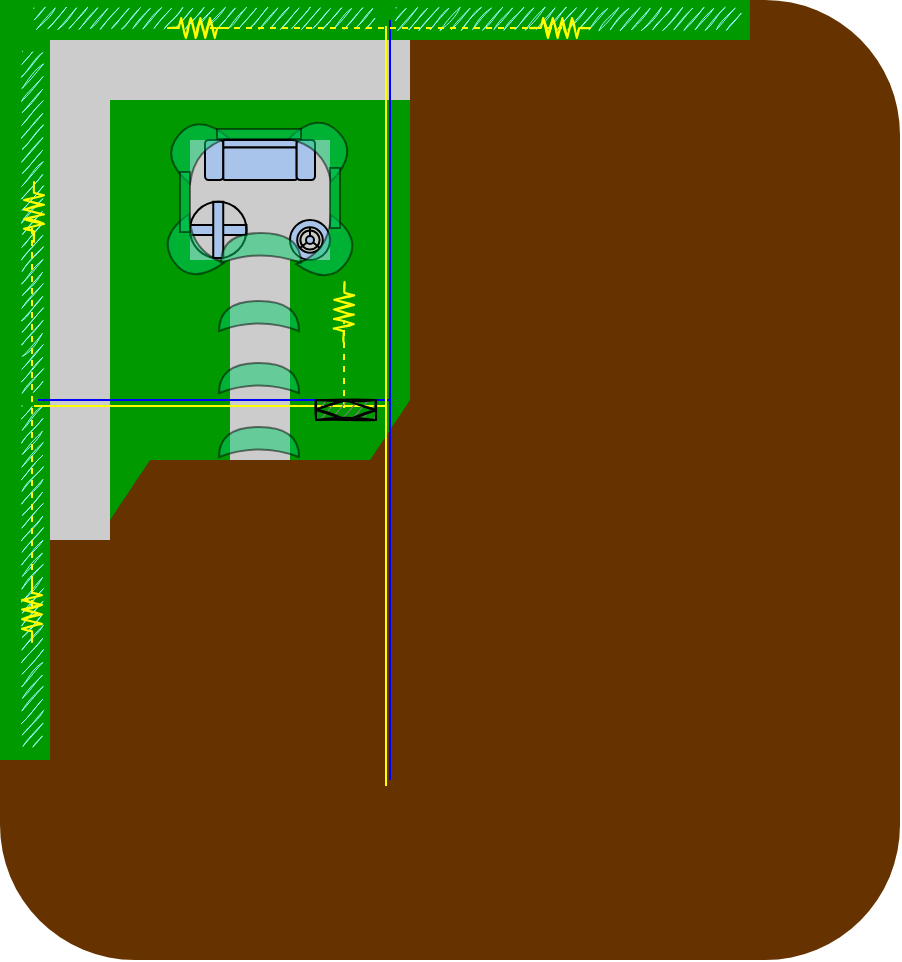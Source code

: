 <mxfile version="17.4.6" type="github">
  <diagram id="zF0i2NfZyt6POZ8Hoylk" name="Page-1">
    <mxGraphModel dx="467" dy="258" grid="1" gridSize="10" guides="0" tooltips="1" connect="1" arrows="1" fold="1" page="1" pageScale="1" pageWidth="850" pageHeight="1100" math="0" shadow="0">
      <root>
        <mxCell id="0" />
        <mxCell id="_R6vVu1srhFoFrEtBV-Y-69" value="Untitled Layer" style="locked=1;" parent="0" />
        <mxCell id="_R6vVu1srhFoFrEtBV-Y-75" value="" style="rounded=1;whiteSpace=wrap;html=1;shadow=0;glass=0;sketch=0;strokeColor=none;fillColor=#663300;" vertex="1" parent="_R6vVu1srhFoFrEtBV-Y-69">
          <mxGeometry x="145" y="140" width="450" height="480" as="geometry" />
        </mxCell>
        <mxCell id="1" value="GardenArea" style="locked=1;" parent="0" />
        <mxCell id="_R6vVu1srhFoFrEtBV-Y-28" value="" style="group" vertex="1" connectable="0" parent="1">
          <mxGeometry x="145" y="140" width="375" height="380" as="geometry" />
        </mxCell>
        <mxCell id="_R6vVu1srhFoFrEtBV-Y-8" value="" style="rounded=0;whiteSpace=wrap;html=1;fillColor=#009900;strokeColor=none;" vertex="1" parent="_R6vVu1srhFoFrEtBV-Y-28">
          <mxGeometry x="55" y="50" width="150" height="20" as="geometry" />
        </mxCell>
        <mxCell id="_R6vVu1srhFoFrEtBV-Y-9" value="" style="rounded=0;whiteSpace=wrap;html=1;fillColor=#009900;strokeColor=none;" vertex="1" parent="_R6vVu1srhFoFrEtBV-Y-28">
          <mxGeometry x="165" y="70" width="40" height="60" as="geometry" />
        </mxCell>
        <mxCell id="_R6vVu1srhFoFrEtBV-Y-10" value="" style="rounded=0;whiteSpace=wrap;html=1;fillColor=#009900;strokeColor=none;" vertex="1" parent="_R6vVu1srhFoFrEtBV-Y-28">
          <mxGeometry x="55" y="70" width="40" height="60" as="geometry" />
        </mxCell>
        <mxCell id="_R6vVu1srhFoFrEtBV-Y-11" value="" style="rounded=0;whiteSpace=wrap;html=1;fillColor=#009900;strokeColor=none;" vertex="1" parent="_R6vVu1srhFoFrEtBV-Y-28">
          <mxGeometry x="55" y="130" width="60" height="70" as="geometry" />
        </mxCell>
        <mxCell id="_R6vVu1srhFoFrEtBV-Y-12" value="" style="rounded=0;whiteSpace=wrap;html=1;fillColor=#009900;strokeColor=none;" vertex="1" parent="_R6vVu1srhFoFrEtBV-Y-28">
          <mxGeometry x="145" y="130" width="60" height="70" as="geometry" />
        </mxCell>
        <mxCell id="_R6vVu1srhFoFrEtBV-Y-13" value="" style="rounded=0;whiteSpace=wrap;html=1;fillColor=#009900;strokeColor=none;" vertex="1" parent="_R6vVu1srhFoFrEtBV-Y-28">
          <mxGeometry x="55" y="200" width="60" height="30" as="geometry" />
        </mxCell>
        <mxCell id="_R6vVu1srhFoFrEtBV-Y-15" value="" style="rounded=0;whiteSpace=wrap;html=1;fillColor=#009900;strokeColor=none;" vertex="1" parent="_R6vVu1srhFoFrEtBV-Y-28">
          <mxGeometry x="145" y="200" width="40" height="30" as="geometry" />
        </mxCell>
        <mxCell id="_R6vVu1srhFoFrEtBV-Y-17" value="" style="rhombus;whiteSpace=wrap;html=1;fillColor=#009900;strokeColor=none;" vertex="1" parent="_R6vVu1srhFoFrEtBV-Y-28">
          <mxGeometry x="165" y="170" width="40" height="60" as="geometry" />
        </mxCell>
        <mxCell id="_R6vVu1srhFoFrEtBV-Y-20" value="" style="rhombus;whiteSpace=wrap;html=1;fillColor=#009900;strokeColor=none;" vertex="1" parent="_R6vVu1srhFoFrEtBV-Y-28">
          <mxGeometry x="35" y="200" width="40" height="60" as="geometry" />
        </mxCell>
        <mxCell id="_R6vVu1srhFoFrEtBV-Y-21" value="" style="rounded=0;whiteSpace=wrap;html=1;fillColor=#CCCCCC;strokeColor=none;" vertex="1" parent="_R6vVu1srhFoFrEtBV-Y-28">
          <mxGeometry x="25" y="20" width="30" height="250" as="geometry" />
        </mxCell>
        <mxCell id="_R6vVu1srhFoFrEtBV-Y-23" value="" style="rounded=0;whiteSpace=wrap;html=1;fillColor=#CCCCCC;strokeColor=none;" vertex="1" parent="_R6vVu1srhFoFrEtBV-Y-28">
          <mxGeometry x="95" y="70" width="70" height="60" as="geometry" />
        </mxCell>
        <mxCell id="_R6vVu1srhFoFrEtBV-Y-24" value="" style="rounded=0;whiteSpace=wrap;html=1;fillColor=#CCCCCC;strokeColor=none;" vertex="1" parent="_R6vVu1srhFoFrEtBV-Y-28">
          <mxGeometry x="115" y="130" width="30" height="100" as="geometry" />
        </mxCell>
        <mxCell id="_R6vVu1srhFoFrEtBV-Y-25" value="" style="rounded=0;whiteSpace=wrap;html=1;fillColor=#CCCCCC;strokeColor=none;" vertex="1" parent="_R6vVu1srhFoFrEtBV-Y-28">
          <mxGeometry x="25" y="20" width="180" height="30" as="geometry" />
        </mxCell>
        <mxCell id="_R6vVu1srhFoFrEtBV-Y-26" value="" style="rounded=0;whiteSpace=wrap;html=1;fillColor=#009900;strokeColor=none;" vertex="1" parent="_R6vVu1srhFoFrEtBV-Y-28">
          <mxGeometry width="25" height="380" as="geometry" />
        </mxCell>
        <mxCell id="_R6vVu1srhFoFrEtBV-Y-27" value="" style="rounded=0;whiteSpace=wrap;html=1;fillColor=#009900;strokeColor=none;" vertex="1" parent="_R6vVu1srhFoFrEtBV-Y-28">
          <mxGeometry x="25" width="350" height="20" as="geometry" />
        </mxCell>
        <mxCell id="_R6vVu1srhFoFrEtBV-Y-30" value="" style="verticalLabelPosition=bottom;html=1;verticalAlign=top;align=center;shape=mxgraph.floorplan.sofa;fillColor=#A9C4EB;" vertex="1" parent="_R6vVu1srhFoFrEtBV-Y-28">
          <mxGeometry x="102.5" y="70" width="55" height="20" as="geometry" />
        </mxCell>
        <mxCell id="_R6vVu1srhFoFrEtBV-Y-31" value="" style="verticalLabelPosition=bottom;html=1;verticalAlign=top;align=center;shape=mxgraph.floorplan.floor_lamp;fillColor=#A9C4EB;" vertex="1" parent="_R6vVu1srhFoFrEtBV-Y-28">
          <mxGeometry x="145" y="110" width="20" height="20" as="geometry" />
        </mxCell>
        <mxCell id="_R6vVu1srhFoFrEtBV-Y-37" value="" style="verticalLabelPosition=bottom;html=1;verticalAlign=top;align=center;shape=mxgraph.floorplan.doorRevolving;aspect=fixed;fillColor=#A9C4EB;" vertex="1" parent="_R6vVu1srhFoFrEtBV-Y-28">
          <mxGeometry x="95" y="100" width="28.24" height="30" as="geometry" />
        </mxCell>
        <mxCell id="_R6vVu1srhFoFrEtBV-Y-38" value="Water" style="locked=1;" parent="0" />
        <mxCell id="_R6vVu1srhFoFrEtBV-Y-43" value="" style="endArrow=none;html=1;rounded=0;strokeColor=#0000FF;" edge="1" parent="_R6vVu1srhFoFrEtBV-Y-38">
          <mxGeometry width="50" height="50" relative="1" as="geometry">
            <mxPoint x="340" y="340" as="sourcePoint" />
            <mxPoint x="340" y="150" as="targetPoint" />
          </mxGeometry>
        </mxCell>
        <mxCell id="_R6vVu1srhFoFrEtBV-Y-44" value="" style="endArrow=none;html=1;rounded=0;strokeColor=#0000FF;exitX=1;exitY=0.5;exitDx=0;exitDy=0;exitPerimeter=0;entryX=0.75;entryY=0.5;entryDx=0;entryDy=0;entryPerimeter=0;" edge="1" parent="_R6vVu1srhFoFrEtBV-Y-38" target="_R6vVu1srhFoFrEtBV-Y-17">
          <mxGeometry width="50" height="50" relative="1" as="geometry">
            <mxPoint x="164.0" y="340" as="sourcePoint" />
            <mxPoint x="274" y="340" as="targetPoint" />
          </mxGeometry>
        </mxCell>
        <mxCell id="_R6vVu1srhFoFrEtBV-Y-45" value="" style="endArrow=none;html=1;rounded=0;strokeColor=#0000FF;" edge="1" parent="_R6vVu1srhFoFrEtBV-Y-38">
          <mxGeometry width="50" height="50" relative="1" as="geometry">
            <mxPoint x="340" y="530" as="sourcePoint" />
            <mxPoint x="340" y="340" as="targetPoint" />
          </mxGeometry>
        </mxCell>
        <mxCell id="_R6vVu1srhFoFrEtBV-Y-47" value="" style="rounded=0;whiteSpace=wrap;html=1;shadow=0;glass=0;sketch=1;fillColor=#99FFFF;strokeColor=none;" vertex="1" parent="_R6vVu1srhFoFrEtBV-Y-38">
          <mxGeometry x="156" y="166" width="10" height="170" as="geometry" />
        </mxCell>
        <mxCell id="_R6vVu1srhFoFrEtBV-Y-48" value="" style="rounded=0;whiteSpace=wrap;html=1;shadow=0;glass=0;sketch=1;fillColor=#99FFFF;strokeColor=none;" vertex="1" parent="_R6vVu1srhFoFrEtBV-Y-38">
          <mxGeometry x="156" y="343" width="10" height="170" as="geometry" />
        </mxCell>
        <mxCell id="_R6vVu1srhFoFrEtBV-Y-49" value="" style="rounded=0;whiteSpace=wrap;html=1;shadow=0;glass=0;sketch=1;fillColor=#99FFFF;strokeColor=none;" vertex="1" parent="_R6vVu1srhFoFrEtBV-Y-38">
          <mxGeometry x="162" y="144" width="170" height="10" as="geometry" />
        </mxCell>
        <mxCell id="_R6vVu1srhFoFrEtBV-Y-50" value="" style="rounded=0;whiteSpace=wrap;html=1;shadow=0;glass=0;sketch=1;fillColor=#99FFFF;strokeColor=none;" vertex="1" parent="_R6vVu1srhFoFrEtBV-Y-38">
          <mxGeometry x="343" y="144" width="170" height="10" as="geometry" />
        </mxCell>
        <mxCell id="_R6vVu1srhFoFrEtBV-Y-52" value="electronics" style="locked=1;" parent="0" />
        <mxCell id="_R6vVu1srhFoFrEtBV-Y-53" value="" style="endArrow=none;html=1;rounded=0;strokeColor=#FFFF00;" edge="1" parent="_R6vVu1srhFoFrEtBV-Y-52">
          <mxGeometry width="50" height="50" relative="1" as="geometry">
            <mxPoint x="338" y="343" as="sourcePoint" />
            <mxPoint x="338" y="153" as="targetPoint" />
          </mxGeometry>
        </mxCell>
        <mxCell id="_R6vVu1srhFoFrEtBV-Y-54" value="" style="endArrow=none;html=1;rounded=0;strokeColor=#FFFF00;exitX=1;exitY=0.5;exitDx=0;exitDy=0;exitPerimeter=0;entryX=0.75;entryY=0.5;entryDx=0;entryDy=0;entryPerimeter=0;" edge="1" parent="_R6vVu1srhFoFrEtBV-Y-52">
          <mxGeometry width="50" height="50" relative="1" as="geometry">
            <mxPoint x="162.0" y="343" as="sourcePoint" />
            <mxPoint x="338" y="343" as="targetPoint" />
          </mxGeometry>
        </mxCell>
        <mxCell id="_R6vVu1srhFoFrEtBV-Y-55" value="" style="endArrow=none;html=1;rounded=0;strokeColor=#FFFF00;" edge="1" parent="_R6vVu1srhFoFrEtBV-Y-52">
          <mxGeometry width="50" height="50" relative="1" as="geometry">
            <mxPoint x="338" y="533" as="sourcePoint" />
            <mxPoint x="338" y="343" as="targetPoint" />
          </mxGeometry>
        </mxCell>
        <mxCell id="_R6vVu1srhFoFrEtBV-Y-56" value="" style="endArrow=none;html=1;rounded=0;strokeColor=#FFFF00;exitX=1;exitY=0.5;exitDx=0;exitDy=0;exitPerimeter=0;entryX=0.75;entryY=0.5;entryDx=0;entryDy=0;entryPerimeter=0;dashed=1;" edge="1" parent="_R6vVu1srhFoFrEtBV-Y-52">
          <mxGeometry width="50" height="50" relative="1" as="geometry">
            <mxPoint x="250.0" y="154" as="sourcePoint" />
            <mxPoint x="426" y="154" as="targetPoint" />
          </mxGeometry>
        </mxCell>
        <mxCell id="_R6vVu1srhFoFrEtBV-Y-57" value="" style="endArrow=none;html=1;rounded=0;strokeColor=#FFFF00;dashed=1;" edge="1" parent="_R6vVu1srhFoFrEtBV-Y-52">
          <mxGeometry width="50" height="50" relative="1" as="geometry">
            <mxPoint x="161" y="443" as="sourcePoint" />
            <mxPoint x="161" y="253" as="targetPoint" />
          </mxGeometry>
        </mxCell>
        <mxCell id="_R6vVu1srhFoFrEtBV-Y-58" value="" style="endArrow=none;html=1;rounded=0;strokeColor=#FFFF00;dashed=1;" edge="1" parent="_R6vVu1srhFoFrEtBV-Y-52">
          <mxGeometry width="50" height="50" relative="1" as="geometry">
            <mxPoint x="317" y="344" as="sourcePoint" />
            <mxPoint x="317" y="300" as="targetPoint" />
          </mxGeometry>
        </mxCell>
        <mxCell id="_R6vVu1srhFoFrEtBV-Y-61" value="" style="pointerEvents=1;verticalLabelPosition=bottom;shadow=0;dashed=0;align=center;html=1;verticalAlign=top;shape=mxgraph.electrical.resistors.resistor_2;glass=0;sketch=1;fillColor=#99FFFF;strokeColor=#FFFF00;rotation=91;" vertex="1" parent="_R6vVu1srhFoFrEtBV-Y-52">
          <mxGeometry x="302" y="291" width="30" height="10" as="geometry" />
        </mxCell>
        <mxCell id="_R6vVu1srhFoFrEtBV-Y-62" value="" style="pointerEvents=1;verticalLabelPosition=bottom;shadow=0;dashed=0;align=center;html=1;verticalAlign=top;shape=mxgraph.electrical.resistors.resistor_2;glass=0;sketch=1;fillColor=#99FFFF;strokeColor=#FFFF00;" vertex="1" parent="_R6vVu1srhFoFrEtBV-Y-52">
          <mxGeometry x="410" y="149" width="30" height="10" as="geometry" />
        </mxCell>
        <mxCell id="_R6vVu1srhFoFrEtBV-Y-63" value="" style="pointerEvents=1;verticalLabelPosition=bottom;shadow=0;dashed=0;align=center;html=1;verticalAlign=top;shape=mxgraph.electrical.resistors.resistor_2;glass=0;sketch=1;fillColor=#99FFFF;strokeColor=#FFFF00;" vertex="1" parent="_R6vVu1srhFoFrEtBV-Y-52">
          <mxGeometry x="229" y="149" width="30" height="10" as="geometry" />
        </mxCell>
        <mxCell id="_R6vVu1srhFoFrEtBV-Y-64" value="" style="pointerEvents=1;verticalLabelPosition=bottom;shadow=0;dashed=0;align=center;html=1;verticalAlign=top;shape=mxgraph.electrical.resistors.resistor_2;glass=0;sketch=1;fillColor=#99FFFF;strokeColor=#FFFF00;rotation=90;" vertex="1" parent="_R6vVu1srhFoFrEtBV-Y-52">
          <mxGeometry x="147" y="241" width="30" height="10" as="geometry" />
        </mxCell>
        <mxCell id="_R6vVu1srhFoFrEtBV-Y-65" value="" style="pointerEvents=1;verticalLabelPosition=bottom;shadow=0;dashed=0;align=center;html=1;verticalAlign=top;shape=mxgraph.electrical.resistors.resistor_2;glass=0;sketch=1;fillColor=#99FFFF;strokeColor=#FFFF00;rotation=90;" vertex="1" parent="_R6vVu1srhFoFrEtBV-Y-52">
          <mxGeometry x="146" y="441" width="30" height="10" as="geometry" />
        </mxCell>
        <mxCell id="_R6vVu1srhFoFrEtBV-Y-66" value="Box" style="locked=1;" parent="0" />
        <mxCell id="_R6vVu1srhFoFrEtBV-Y-67" value="" style="shape=associativeEntity;whiteSpace=wrap;html=1;align=center;shadow=0;glass=0;sketch=1;strokeColor=#000000;fillColor=#808080;" vertex="1" parent="_R6vVu1srhFoFrEtBV-Y-66">
          <mxGeometry x="303" y="340" width="30" height="10" as="geometry" />
        </mxCell>
        <mxCell id="_R6vVu1srhFoFrEtBV-Y-76" value="Arches" parent="0" />
        <mxCell id="_R6vVu1srhFoFrEtBV-Y-78" value="" style="shape=xor;whiteSpace=wrap;html=1;shadow=0;glass=0;sketch=0;strokeColor=#000000;fillColor=#00CC66;rotation=-90;opacity=50;" vertex="1" parent="_R6vVu1srhFoFrEtBV-Y-76">
          <mxGeometry x="267" y="341" width="15" height="40" as="geometry" />
        </mxCell>
        <mxCell id="_R6vVu1srhFoFrEtBV-Y-79" value="" style="shape=xor;whiteSpace=wrap;html=1;shadow=0;glass=0;sketch=0;strokeColor=#000000;fillColor=#00CC66;rotation=-90;opacity=50;" vertex="1" parent="_R6vVu1srhFoFrEtBV-Y-76">
          <mxGeometry x="267" y="309" width="15" height="40" as="geometry" />
        </mxCell>
        <mxCell id="_R6vVu1srhFoFrEtBV-Y-80" value="" style="shape=xor;whiteSpace=wrap;html=1;shadow=0;glass=0;sketch=0;strokeColor=#000000;fillColor=#00CC66;rotation=-90;opacity=50;" vertex="1" parent="_R6vVu1srhFoFrEtBV-Y-76">
          <mxGeometry x="267" y="278" width="15" height="40" as="geometry" />
        </mxCell>
        <mxCell id="_R6vVu1srhFoFrEtBV-Y-81" value="" style="shape=xor;whiteSpace=wrap;html=1;shadow=0;glass=0;sketch=0;strokeColor=#000000;fillColor=#00CC66;rotation=-90;opacity=50;" vertex="1" parent="_R6vVu1srhFoFrEtBV-Y-76">
          <mxGeometry x="268" y="244" width="15" height="40" as="geometry" />
        </mxCell>
        <mxCell id="_R6vVu1srhFoFrEtBV-Y-82" value="" style="shape=xor;whiteSpace=wrap;html=1;shadow=0;glass=0;sketch=0;strokeColor=#000000;fillColor=#00CC66;rotation=35;opacity=50;" vertex="1" parent="_R6vVu1srhFoFrEtBV-Y-76">
          <mxGeometry x="300" y="250.53" width="20" height="30" as="geometry" />
        </mxCell>
        <mxCell id="_R6vVu1srhFoFrEtBV-Y-83" value="" style="shape=xor;whiteSpace=wrap;html=1;shadow=0;glass=0;sketch=0;strokeColor=#000000;fillColor=#00CC66;rotation=-45;opacity=50;" vertex="1" parent="_R6vVu1srhFoFrEtBV-Y-76">
          <mxGeometry x="297" y="198.0" width="20" height="30" as="geometry" />
        </mxCell>
        <mxCell id="_R6vVu1srhFoFrEtBV-Y-84" value="" style="shape=xor;whiteSpace=wrap;html=1;shadow=0;glass=0;sketch=0;strokeColor=#000000;fillColor=#00CC66;rotation=-140;opacity=50;" vertex="1" parent="_R6vVu1srhFoFrEtBV-Y-76">
          <mxGeometry x="232" y="199.0" width="20" height="30" as="geometry" />
        </mxCell>
        <mxCell id="_R6vVu1srhFoFrEtBV-Y-85" value="" style="shape=xor;whiteSpace=wrap;html=1;shadow=0;glass=0;sketch=0;strokeColor=#000000;fillColor=#00CC66;rotation=-215;opacity=50;" vertex="1" parent="_R6vVu1srhFoFrEtBV-Y-76">
          <mxGeometry x="230" y="250.0" width="20" height="30" as="geometry" />
        </mxCell>
        <mxCell id="_R6vVu1srhFoFrEtBV-Y-86" value="" style="rounded=0;whiteSpace=wrap;html=1;shadow=0;glass=0;sketch=0;strokeColor=#000000;fillColor=#00CC66;opacity=50;" vertex="1" parent="_R6vVu1srhFoFrEtBV-Y-76">
          <mxGeometry x="235" y="226" width="5" height="30" as="geometry" />
        </mxCell>
        <mxCell id="_R6vVu1srhFoFrEtBV-Y-87" value="" style="rounded=0;whiteSpace=wrap;html=1;shadow=0;glass=0;sketch=0;strokeColor=#000000;fillColor=#00CC66;opacity=50;" vertex="1" parent="_R6vVu1srhFoFrEtBV-Y-76">
          <mxGeometry x="310" y="224" width="5" height="30" as="geometry" />
        </mxCell>
        <mxCell id="_R6vVu1srhFoFrEtBV-Y-88" value="" style="rounded=0;whiteSpace=wrap;html=1;shadow=0;glass=0;sketch=0;strokeColor=#000000;fillColor=#00CC66;opacity=50;rotation=90;" vertex="1" parent="_R6vVu1srhFoFrEtBV-Y-76">
          <mxGeometry x="272" y="186" width="5" height="42" as="geometry" />
        </mxCell>
      </root>
    </mxGraphModel>
  </diagram>
</mxfile>
